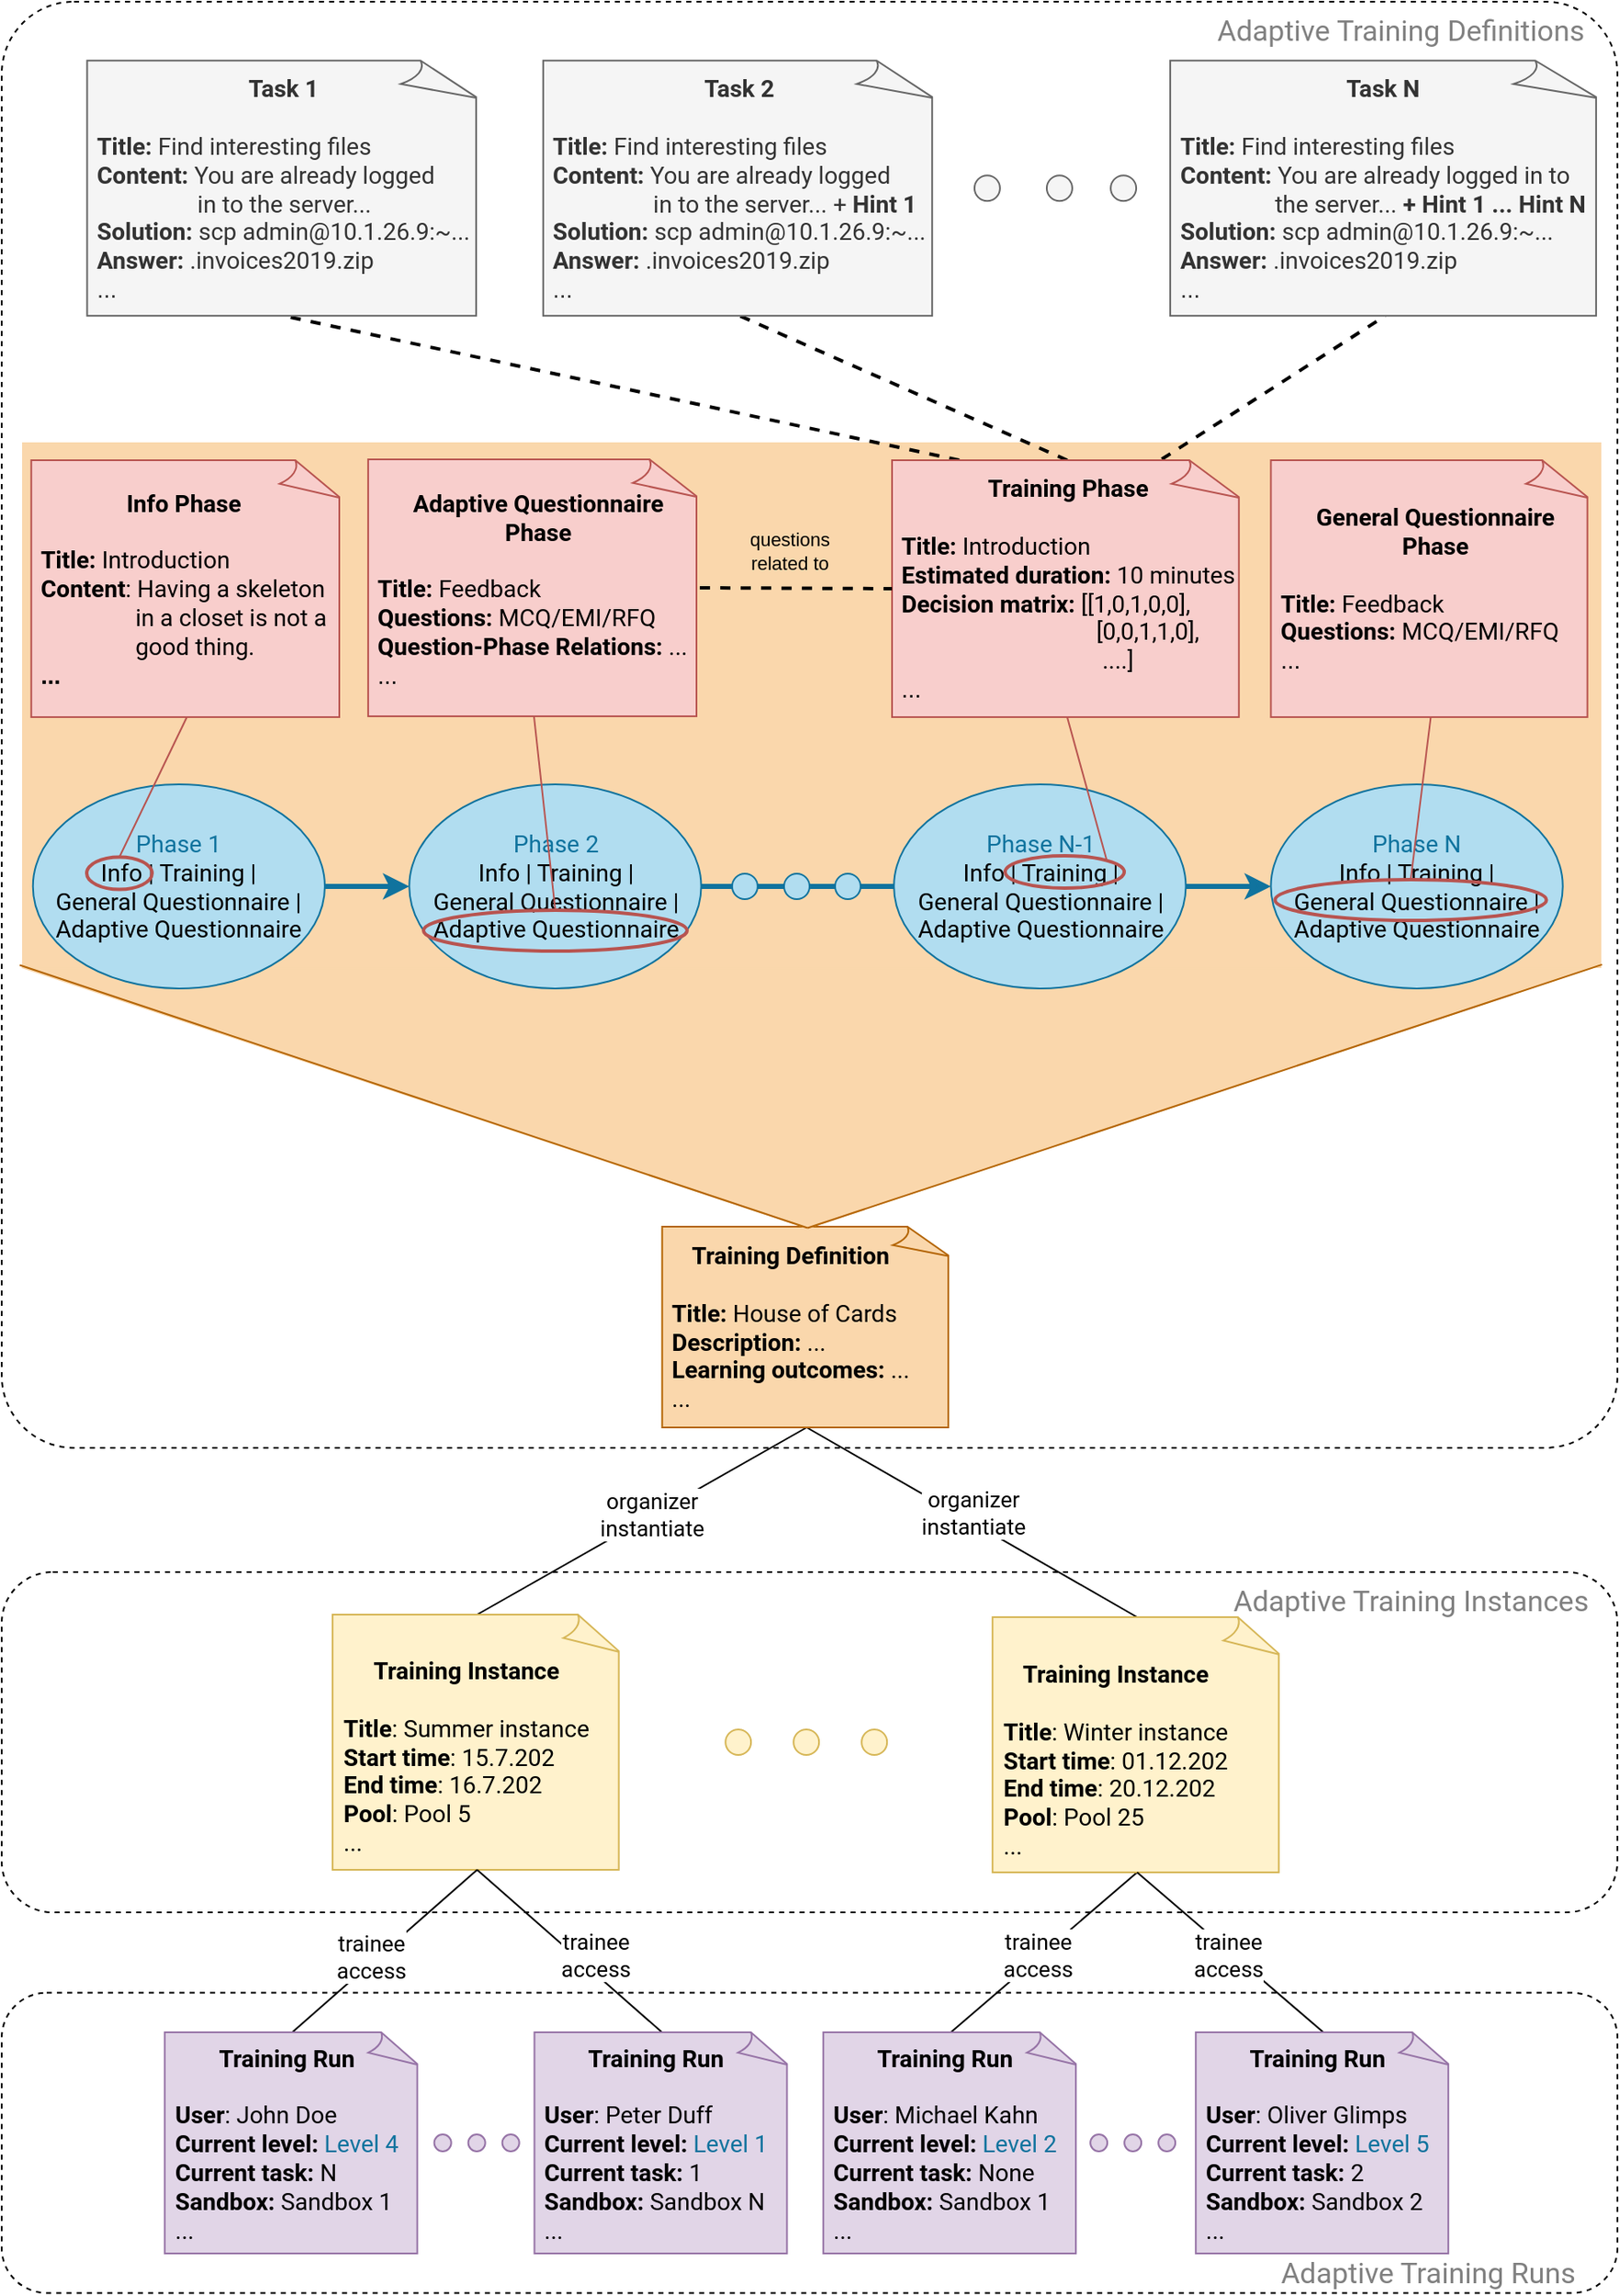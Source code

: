 <mxfile version="14.6.6" type="google"><diagram id="N9VuCAeONcaqFVB-W8J4" name="Page-1"><mxGraphModel dx="2031" dy="1056" grid="1" gridSize="10" guides="1" tooltips="1" connect="1" arrows="1" fold="1" page="1" pageScale="1" pageWidth="950" pageHeight="1350" math="0" shadow="0"><root><mxCell id="0"/><mxCell id="1" parent="0"/><mxCell id="20mukdS7Ii_qEKHX3Sq8-68" value="&lt;div style=&quot;font-size: 13px&quot;&gt;&lt;font style=&quot;font-size: 17px&quot;&gt;Adaptive Training Runs&lt;/font&gt; &amp;nbsp; &amp;nbsp; &amp;nbsp;&amp;nbsp; &lt;br&gt;&lt;/div&gt;" style="rounded=1;whiteSpace=wrap;html=1;strokeWidth=1;fillColor=none;fontFamily=Roboto;align=right;dashed=1;verticalAlign=bottom;fontColor=#808080;rotation=0;arcSize=15;" parent="1" vertex="1"><mxGeometry y="1170.3" width="950" height="176.4" as="geometry"/></mxCell><mxCell id="20mukdS7Ii_qEKHX3Sq8-67" value="&lt;font style=&quot;font-size: 17px&quot;&gt;Adaptive Training Instances&lt;/font&gt; &amp;nbsp;&amp;nbsp;&amp;nbsp;&amp;nbsp; &lt;br&gt;&amp;nbsp;&amp;nbsp;&amp;nbsp;&amp;nbsp;&amp;nbsp; " style="rounded=1;whiteSpace=wrap;html=1;strokeWidth=1;fillColor=none;fontFamily=Roboto;align=right;dashed=1;verticalAlign=top;fontColor=#808080;rotation=0;arcSize=15;" parent="1" vertex="1"><mxGeometry y="923" width="950" height="200" as="geometry"/></mxCell><mxCell id="20mukdS7Ii_qEKHX3Sq8-66" value="&lt;div style=&quot;font-size: 14px&quot;&gt;&lt;font style=&quot;font-size: 17px&quot;&gt;Adaptive Training Definition&lt;/font&gt;&lt;font style=&quot;font-size: 17px&quot;&gt;s&lt;/font&gt; &amp;nbsp;&amp;nbsp;&amp;nbsp;&amp;nbsp; &lt;br&gt;&lt;/div&gt;&amp;nbsp;&amp;nbsp;&amp;nbsp;&amp;nbsp;&amp;nbsp; " style="rounded=1;whiteSpace=wrap;html=1;strokeWidth=1;fillColor=none;fontFamily=Roboto;align=right;dashed=1;verticalAlign=top;fontColor=#808080;rotation=0;arcSize=5;" parent="1" vertex="1"><mxGeometry width="950" height="850" as="geometry"/></mxCell><mxCell id="20mukdS7Ii_qEKHX3Sq8-1" value="" style="rounded=0;whiteSpace=wrap;html=1;strokeWidth=1;fillColor=#fad7ac;strokeColor=#FAD7AC;fontSize=14;" parent="1" vertex="1"><mxGeometry x="12.48" y="259.5" width="927.52" height="308" as="geometry"/></mxCell><mxCell id="20mukdS7Ii_qEKHX3Sq8-2" style="rounded=0;orthogonalLoop=1;jettySize=auto;html=1;exitX=0.5;exitY=1;exitDx=0;exitDy=0;exitPerimeter=0;endArrow=none;endFill=0;strokeWidth=1;entryX=0.5;entryY=0;entryDx=0;entryDy=0;entryPerimeter=0;startArrow=none;startFill=0;" parent="1" source="20mukdS7Ii_qEKHX3Sq8-6" target="20mukdS7Ii_qEKHX3Sq8-7" edge="1"><mxGeometry relative="1" as="geometry"/></mxCell><mxCell id="20mukdS7Ii_qEKHX3Sq8-3" value="&lt;font data-font-src=&quot;https://fonts.googleapis.com/css?family=Roboto&quot; style=&quot;font-size: 13px;&quot; face=&quot;Roboto&quot;&gt;organizer &lt;br style=&quot;font-size: 13px;&quot;&gt;instantiate &lt;/font&gt;" style="edgeLabel;html=1;align=center;verticalAlign=middle;resizable=0;points=[];rotation=0;fontSize=13;" parent="20mukdS7Ii_qEKHX3Sq8-2" vertex="1" connectable="0"><mxGeometry x="-0.064" y="-1" relative="1" as="geometry"><mxPoint as="offset"/></mxGeometry></mxCell><mxCell id="20mukdS7Ii_qEKHX3Sq8-4" style="edgeStyle=none;rounded=0;orthogonalLoop=1;jettySize=auto;html=1;exitX=0.5;exitY=1;exitDx=0;exitDy=0;exitPerimeter=0;entryX=0.5;entryY=0;entryDx=0;entryDy=0;entryPerimeter=0;endArrow=none;endFill=0;strokeWidth=1;startArrow=none;startFill=0;" parent="1" source="20mukdS7Ii_qEKHX3Sq8-6" target="20mukdS7Ii_qEKHX3Sq8-20" edge="1"><mxGeometry relative="1" as="geometry"/></mxCell><mxCell id="20mukdS7Ii_qEKHX3Sq8-5" value="&lt;font data-font-src=&quot;https://fonts.googleapis.com/css?family=Roboto&quot; style=&quot;font-size: 13px;&quot; face=&quot;Roboto&quot;&gt;organizer &lt;br style=&quot;font-size: 13px;&quot;&gt;instantiate &lt;/font&gt;" style="edgeLabel;html=1;align=center;verticalAlign=middle;resizable=0;points=[];rotation=0;fontSize=13;" parent="20mukdS7Ii_qEKHX3Sq8-4" vertex="1" connectable="0"><mxGeometry x="-0.179" y="-3" relative="1" as="geometry"><mxPoint x="19.03" y="1" as="offset"/></mxGeometry></mxCell><mxCell id="20mukdS7Ii_qEKHX3Sq8-6" value="&lt;div style=&quot;font-size: 14px;&quot; align=&quot;center&quot;&gt;&lt;font data-font-src=&quot;https://fonts.googleapis.com/css?family=Open+Sans&quot; style=&quot;font-size: 14px;&quot; face=&quot;Roboto&quot;&gt;Training Definition&lt;br style=&quot;font-size: 14px;&quot;&gt;&lt;/font&gt;&lt;/div&gt;&lt;div style=&quot;font-size: 14px;&quot;&gt;&lt;font data-font-src=&quot;https://fonts.googleapis.com/css?family=Open+Sans&quot; style=&quot;font-size: 14px;&quot; face=&quot;Roboto&quot;&gt;&lt;br style=&quot;font-size: 14px;&quot;&gt;&lt;/font&gt;&lt;/div&gt;&lt;div style=&quot;font-size: 14px;&quot;&gt;&lt;font data-font-src=&quot;https://fonts.googleapis.com/css?family=Open+Sans&quot; style=&quot;font-size: 14px;&quot; face=&quot;Roboto&quot;&gt;&lt;b style=&quot;font-size: 14px;&quot;&gt;Title&lt;/b&gt;: &lt;span style=&quot;font-weight: normal; font-size: 14px;&quot;&gt;House of Cards&lt;/span&gt; &lt;br style=&quot;font-size: 14px;&quot;&gt;&lt;/font&gt;&lt;/div&gt;&lt;div style=&quot;font-size: 14px;&quot;&gt;&lt;div style=&quot;font-size: 14px;&quot;&gt;&lt;font data-font-src=&quot;https://fonts.googleapis.com/css?family=Open+Sans&quot; style=&quot;font-size: 14px;&quot; face=&quot;Roboto&quot;&gt;&lt;b style=&quot;font-size: 14px;&quot;&gt;Description:&lt;/b&gt; &lt;span style=&quot;font-weight: normal; font-size: 14px;&quot;&gt;...&lt;/span&gt;&lt;/font&gt;&lt;font data-font-src=&quot;https://fonts.googleapis.com/css?family=Open+Sans&quot; style=&quot;font-size: 14px;&quot; face=&quot;Roboto&quot;&gt;&lt;br style=&quot;font-size: 14px;&quot;&gt;&lt;font data-font-src=&quot;https://fonts.googleapis.com/css?family=Roboto&quot; style=&quot;font-size: 14px;&quot;&gt;&lt;b style=&quot;font-size: 14px;&quot;&gt;Learning outcomes&lt;/b&gt;: &lt;span style=&quot;font-weight: normal; font-size: 14px;&quot;&gt;...&lt;/span&gt;&lt;/font&gt;&lt;br style=&quot;font-size: 14px;&quot;&gt;&lt;/font&gt;&lt;/div&gt; &lt;div style=&quot;font-size: 14px;&quot;&gt;&lt;font data-font-src=&quot;https://fonts.googleapis.com/css?family=Open+Sans&quot; style=&quot;font-size: 14px;&quot; face=&quot;Roboto&quot;&gt;&lt;span style=&quot;font-weight: normal; font-size: 14px;&quot;&gt;...&lt;/span&gt;&lt;/font&gt;&lt;/div&gt;&lt;/div&gt;" style="whiteSpace=wrap;html=1;shape=mxgraph.basic.document;fontStyle=1;fillColor=#fad7ac;strokeColor=#b46504;align=left;spacingLeft=4;fontSize=14;" parent="1" vertex="1"><mxGeometry x="388.31" y="720" width="170" height="118" as="geometry"/></mxCell><mxCell id="20mukdS7Ii_qEKHX3Sq8-7" value="&lt;font data-font-src=&quot;https://fonts.googleapis.com/css?family=Roboto&quot; style=&quot;font-size: 14px;&quot; face=&quot;Roboto&quot;&gt;&lt;b style=&quot;font-size: 14px;&quot;&gt;&lt;br style=&quot;font-size: 14px;&quot;&gt;&lt;/b&gt;&lt;/font&gt;&lt;div style=&quot;font-size: 14px;&quot;&gt;&lt;div style=&quot;font-size: 14px;&quot; align=&quot;center&quot;&gt;&lt;font data-font-src=&quot;https://fonts.googleapis.com/css?family=Roboto&quot; style=&quot;font-size: 14px;&quot; face=&quot;Roboto&quot;&gt;&lt;b style=&quot;font-size: 14px;&quot;&gt;Training Instance&lt;/b&gt;&lt;/font&gt;&lt;br style=&quot;font-size: 14px;&quot;&gt;&lt;/div&gt;&lt;br style=&quot;font-size: 14px;&quot;&gt;&lt;/div&gt;&lt;div style=&quot;font-size: 14px;&quot; align=&quot;left&quot;&gt;&lt;font data-font-src=&quot;https://fonts.googleapis.com/css?family=Roboto&quot; style=&quot;font-size: 14px;&quot; face=&quot;Roboto&quot;&gt;&lt;b style=&quot;font-size: 14px;&quot;&gt;Title&lt;/b&gt;: Summer instance &lt;br style=&quot;font-size: 14px;&quot;&gt;&lt;/font&gt;&lt;/div&gt;&lt;div style=&quot;font-size: 14px;&quot; align=&quot;left&quot;&gt;&lt;font data-font-src=&quot;https://fonts.googleapis.com/css?family=Roboto&quot; style=&quot;font-size: 14px;&quot; face=&quot;Roboto&quot;&gt;&lt;b style=&quot;font-size: 14px;&quot;&gt;Start&lt;/b&gt; &lt;b style=&quot;font-size: 14px;&quot;&gt;time&lt;/b&gt;: 15.7.202&lt;br style=&quot;font-size: 14px;&quot;&gt;&lt;/font&gt;&lt;/div&gt;&lt;div style=&quot;font-size: 14px;&quot; align=&quot;left&quot;&gt;&lt;font data-font-src=&quot;https://fonts.googleapis.com/css?family=Roboto&quot; style=&quot;font-size: 14px;&quot; face=&quot;Roboto&quot;&gt;&lt;b style=&quot;font-size: 14px;&quot;&gt;End&lt;/b&gt; &lt;b style=&quot;font-size: 14px;&quot;&gt;time&lt;/b&gt;: 16.7.202&lt;br style=&quot;font-size: 14px;&quot;&gt;&lt;b style=&quot;font-size: 14px;&quot;&gt;Pool&lt;/b&gt;: Pool 5&lt;br style=&quot;font-size: 14px;&quot;&gt;&lt;/font&gt;&lt;/div&gt;&lt;div style=&quot;font-size: 14px;&quot; align=&quot;left&quot;&gt;&lt;font data-font-src=&quot;https://fonts.googleapis.com/css?family=Roboto&quot; style=&quot;font-size: 14px;&quot; face=&quot;Roboto&quot;&gt;...&lt;br style=&quot;font-size: 14px;&quot;&gt;&lt;/font&gt;&lt;/div&gt;" style="whiteSpace=wrap;html=1;shape=mxgraph.basic.document;fillColor=#fff2cc;strokeColor=#d6b656;align=left;spacingLeft=4;fontSize=14;" parent="1" vertex="1"><mxGeometry x="194.54" y="948" width="170" height="150" as="geometry"/></mxCell><mxCell id="20mukdS7Ii_qEKHX3Sq8-8" style="edgeStyle=orthogonalEdgeStyle;rounded=0;orthogonalLoop=1;jettySize=auto;html=1;exitX=1;exitY=0.5;exitDx=0;exitDy=0;entryX=0;entryY=0.5;entryDx=0;entryDy=0;strokeWidth=3;strokeColor=#10739E;fontSize=14;" parent="1" source="20mukdS7Ii_qEKHX3Sq8-9" target="vdEYlNnGW-P8rrdn6AJz-15" edge="1"><mxGeometry relative="1" as="geometry"><mxPoint x="297.72" y="529.25" as="targetPoint"/></mxGeometry></mxCell><mxCell id="20mukdS7Ii_qEKHX3Sq8-11" style="edgeStyle=orthogonalEdgeStyle;rounded=0;orthogonalLoop=1;jettySize=auto;html=1;exitX=1;exitY=0.5;exitDx=0;exitDy=0;strokeWidth=3;endArrow=none;endFill=0;strokeColor=#10739E;fontSize=14;" parent="1" source="vdEYlNnGW-P8rrdn6AJz-15" target="20mukdS7Ii_qEKHX3Sq8-14" edge="1"><mxGeometry relative="1" as="geometry"/></mxCell><mxCell id="20mukdS7Ii_qEKHX3Sq8-13" style="edgeStyle=orthogonalEdgeStyle;rounded=0;orthogonalLoop=1;jettySize=auto;html=1;exitX=1;exitY=0.5;exitDx=0;exitDy=0;entryX=0;entryY=0.5;entryDx=0;entryDy=0;endArrow=none;endFill=0;strokeWidth=3;strokeColor=#10739E;fontSize=14;" parent="1" source="20mukdS7Ii_qEKHX3Sq8-14" target="20mukdS7Ii_qEKHX3Sq8-16" edge="1"><mxGeometry relative="1" as="geometry"/></mxCell><mxCell id="20mukdS7Ii_qEKHX3Sq8-14" value="" style="ellipse;whiteSpace=wrap;html=1;aspect=fixed;strokeWidth=1;fillColor=#b1ddf0;strokeColor=#10739e;fontSize=14;" parent="1" vertex="1"><mxGeometry x="429.45" y="512.5" width="15" height="15" as="geometry"/></mxCell><mxCell id="20mukdS7Ii_qEKHX3Sq8-15" style="edgeStyle=orthogonalEdgeStyle;rounded=0;orthogonalLoop=1;jettySize=auto;html=1;exitX=1;exitY=0.5;exitDx=0;exitDy=0;entryX=0;entryY=0.5;entryDx=0;entryDy=0;endArrow=none;endFill=0;strokeWidth=3;strokeColor=#10739E;fontSize=14;" parent="1" source="20mukdS7Ii_qEKHX3Sq8-16" target="20mukdS7Ii_qEKHX3Sq8-18" edge="1"><mxGeometry relative="1" as="geometry"/></mxCell><mxCell id="20mukdS7Ii_qEKHX3Sq8-16" value="" style="ellipse;whiteSpace=wrap;html=1;aspect=fixed;strokeWidth=1;fillColor=#b1ddf0;strokeColor=#10739e;fontSize=14;" parent="1" vertex="1"><mxGeometry x="460" y="512.5" width="15" height="15" as="geometry"/></mxCell><mxCell id="20mukdS7Ii_qEKHX3Sq8-17" style="edgeStyle=orthogonalEdgeStyle;rounded=0;orthogonalLoop=1;jettySize=auto;html=1;exitX=1;exitY=0.5;exitDx=0;exitDy=0;entryX=0;entryY=0.5;entryDx=0;entryDy=0;endArrow=classic;endFill=1;strokeWidth=3;strokeColor=#10739E;fontSize=14;startArrow=none;" parent="1" source="vdEYlNnGW-P8rrdn6AJz-17" target="vdEYlNnGW-P8rrdn6AJz-16" edge="1"><mxGeometry relative="1" as="geometry"/></mxCell><mxCell id="20mukdS7Ii_qEKHX3Sq8-18" value="" style="ellipse;whiteSpace=wrap;html=1;aspect=fixed;strokeWidth=1;fillColor=#b1ddf0;strokeColor=#10739e;fontSize=14;" parent="1" vertex="1"><mxGeometry x="490" y="512.5" width="15" height="15" as="geometry"/></mxCell><mxCell id="20mukdS7Ii_qEKHX3Sq8-19" style="rounded=0;orthogonalLoop=1;jettySize=auto;html=1;exitX=0.5;exitY=1;exitDx=0;exitDy=0;exitPerimeter=0;endArrow=none;endFill=0;strokeWidth=1;entryX=0.5;entryY=0;entryDx=0;entryDy=0;entryPerimeter=0;" parent="1" source="20mukdS7Ii_qEKHX3Sq8-20" target="20mukdS7Ii_qEKHX3Sq8-32" edge="1"><mxGeometry relative="1" as="geometry"/></mxCell><mxCell id="20mukdS7Ii_qEKHX3Sq8-20" value="&lt;div style=&quot;font-size: 14px&quot; align=&quot;center&quot;&gt;&lt;br style=&quot;font-size: 14px&quot;&gt;&lt;/div&gt;&lt;div style=&quot;font-size: 14px&quot; align=&quot;center&quot;&gt;&lt;font data-font-src=&quot;https://fonts.googleapis.com/css?family=Roboto&quot; style=&quot;font-size: 14px&quot; face=&quot;Roboto&quot;&gt;&lt;b style=&quot;font-size: 14px&quot;&gt;Training Instance&lt;/b&gt;&lt;/font&gt;&lt;br style=&quot;font-size: 14px&quot;&gt;&lt;/div&gt;&lt;font data-font-src=&quot;https://fonts.googleapis.com/css?family=Roboto&quot; style=&quot;font-size: 10px&quot; face=&quot;Roboto&quot;&gt;&lt;br style=&quot;font-size: 14px&quot;&gt;&lt;/font&gt;&lt;div style=&quot;font-size: 14px&quot;&gt;&lt;font data-font-src=&quot;https://fonts.googleapis.com/css?family=Roboto&quot; style=&quot;font-size: 14px&quot; face=&quot;Roboto&quot;&gt;&lt;b style=&quot;font-size: 14px&quot;&gt;Title&lt;/b&gt;: Winter instance &lt;br style=&quot;font-size: 14px&quot;&gt;&lt;/font&gt;&lt;/div&gt;&lt;div style=&quot;font-size: 14px&quot;&gt;&lt;font data-font-src=&quot;https://fonts.googleapis.com/css?family=Roboto&quot; style=&quot;font-size: 14px&quot; face=&quot;Roboto&quot;&gt;&lt;b style=&quot;font-size: 14px&quot;&gt;Start&lt;/b&gt; &lt;b style=&quot;font-size: 14px&quot;&gt;time&lt;/b&gt;: 01.12.202&lt;br style=&quot;font-size: 14px&quot;&gt;&lt;/font&gt;&lt;/div&gt;&lt;div style=&quot;font-size: 14px&quot;&gt;&lt;font data-font-src=&quot;https://fonts.googleapis.com/css?family=Roboto&quot; style=&quot;font-size: 14px&quot; face=&quot;Roboto&quot;&gt;&lt;b style=&quot;font-size: 14px&quot;&gt;End&lt;/b&gt; &lt;b style=&quot;font-size: 14px&quot;&gt;time&lt;/b&gt;: 20.12.202&lt;/font&gt;&lt;/div&gt;&lt;div style=&quot;font-size: 14px&quot;&gt;&lt;font data-font-src=&quot;https://fonts.googleapis.com/css?family=Roboto&quot; style=&quot;font-size: 14px&quot; face=&quot;Roboto&quot;&gt;&lt;b style=&quot;font-size: 14px&quot;&gt;Pool&lt;/b&gt;: Pool 25&lt;/font&gt;&lt;/div&gt;&lt;div style=&quot;font-size: 14px&quot;&gt;&lt;font data-font-src=&quot;https://fonts.googleapis.com/css?family=Roboto&quot; style=&quot;font-size: 14px&quot; face=&quot;Roboto&quot;&gt;...&lt;br style=&quot;font-size: 14px&quot;&gt;&lt;/font&gt;&lt;/div&gt;" style="whiteSpace=wrap;html=1;shape=mxgraph.basic.document;fillColor=#fff2cc;strokeColor=#d6b656;align=left;spacingLeft=4;fontSize=14;" parent="1" vertex="1"><mxGeometry x="582.59" y="949.5" width="170" height="150" as="geometry"/></mxCell><mxCell id="20mukdS7Ii_qEKHX3Sq8-21" style="edgeStyle=none;rounded=0;orthogonalLoop=1;jettySize=auto;html=1;exitX=0.5;exitY=0;exitDx=0;exitDy=0;exitPerimeter=0;entryX=0.5;entryY=1;entryDx=0;entryDy=0;entryPerimeter=0;endArrow=none;endFill=0;strokeWidth=1;" parent="1" source="20mukdS7Ii_qEKHX3Sq8-22" target="20mukdS7Ii_qEKHX3Sq8-7" edge="1"><mxGeometry relative="1" as="geometry"/></mxCell><mxCell id="20mukdS7Ii_qEKHX3Sq8-22" value="&lt;div align=&quot;center&quot;&gt;&lt;b style=&quot;font-size: 14px&quot;&gt;Training Run&lt;/b&gt;&lt;br style=&quot;font-size: 14px&quot;&gt;&lt;/div&gt;&lt;br style=&quot;font-size: 14px&quot;&gt;&lt;div style=&quot;font-size: 14px&quot;&gt;&lt;b style=&quot;font-size: 14px&quot;&gt;User&lt;/b&gt;: John Doe&lt;br style=&quot;font-size: 14px&quot;&gt;&lt;/div&gt;&lt;div style=&quot;font-size: 14px&quot;&gt;&lt;b style=&quot;font-size: 14px&quot;&gt;Current level:&lt;/b&gt; &lt;font style=&quot;font-size: 14px&quot; color=&quot;#10739E&quot;&gt;Level 4&lt;/font&gt;&lt;br style=&quot;font-size: 14px&quot;&gt;&lt;/div&gt;&lt;div style=&quot;font-size: 14px&quot;&gt;&lt;b style=&quot;font-size: 14px&quot;&gt;Current task: &lt;/b&gt;&lt;span style=&quot;font-size: 14px&quot;&gt;N&lt;/span&gt;&lt;/div&gt;&lt;div style=&quot;font-size: 14px&quot;&gt;&lt;b style=&quot;font-size: 14px&quot;&gt;Sandbox:&lt;/b&gt; Sandbox 1&lt;br style=&quot;font-size: 14px&quot;&gt;&lt;/div&gt;&lt;div style=&quot;font-size: 14px&quot;&gt;...&lt;br style=&quot;font-size: 14px&quot;&gt;&lt;/div&gt;" style="whiteSpace=wrap;html=1;shape=mxgraph.basic.document;fillColor=#e1d5e7;strokeColor=#9673a6;fontFamily=Roboto;fontSource=https%3A%2F%2Ffonts.googleapis.com%2Fcss%3Ffamily%3DRoboto;align=left;spacingLeft=4;fontSize=14;" parent="1" vertex="1"><mxGeometry x="95.85" y="1193.5" width="150" height="130" as="geometry"/></mxCell><mxCell id="20mukdS7Ii_qEKHX3Sq8-23" style="edgeStyle=none;rounded=0;orthogonalLoop=1;jettySize=auto;html=1;exitX=0.5;exitY=0;exitDx=0;exitDy=0;exitPerimeter=0;entryX=0.5;entryY=1;entryDx=0;entryDy=0;entryPerimeter=0;endArrow=none;endFill=0;strokeWidth=1;" parent="1" source="20mukdS7Ii_qEKHX3Sq8-24" target="20mukdS7Ii_qEKHX3Sq8-7" edge="1"><mxGeometry relative="1" as="geometry"/></mxCell><mxCell id="20mukdS7Ii_qEKHX3Sq8-24" value="&lt;div style=&quot;font-size: 14px&quot; align=&quot;center&quot;&gt;&lt;b style=&quot;font-size: 14px&quot;&gt;Training Run&lt;/b&gt;&lt;br style=&quot;font-size: 14px&quot;&gt;&lt;/div&gt;&lt;br style=&quot;font-size: 14px&quot;&gt;&lt;div style=&quot;font-size: 14px&quot;&gt;&lt;b style=&quot;font-size: 14px&quot;&gt;User&lt;/b&gt;: Peter Duff&lt;br style=&quot;font-size: 14px&quot;&gt;&lt;/div&gt;&lt;div style=&quot;font-size: 14px&quot;&gt;&lt;b style=&quot;font-size: 14px&quot;&gt;Current level:&lt;/b&gt; &lt;font style=&quot;font-size: 14px&quot; color=&quot;#10739E&quot;&gt;Level 1&lt;/font&gt;&lt;br style=&quot;font-size: 14px&quot;&gt;&lt;/div&gt;&lt;div style=&quot;font-size: 14px&quot;&gt;&lt;b style=&quot;font-size: 14px&quot;&gt;&lt;b style=&quot;font-size: 14px&quot;&gt;Current t&lt;/b&gt;ask: &lt;/b&gt;&lt;span style=&quot;font-size: 14px&quot;&gt;1&lt;/span&gt;&lt;br style=&quot;font-size: 14px&quot;&gt;&lt;b style=&quot;font-size: 14px&quot;&gt;Sandbox: &lt;/b&gt;Sandbox N&lt;br style=&quot;font-size: 14px&quot;&gt;&lt;/div&gt;&lt;div style=&quot;font-size: 14px&quot;&gt;...&lt;br style=&quot;font-size: 14px&quot;&gt;&lt;/div&gt;" style="whiteSpace=wrap;html=1;shape=mxgraph.basic.document;fillColor=#e1d5e7;strokeColor=#9673a6;fontFamily=Roboto;fontSource=https%3A%2F%2Ffonts.googleapis.com%2Fcss%3Ffamily%3DRoboto;align=left;spacingLeft=4;fontSize=14;" parent="1" vertex="1"><mxGeometry x="313.23" y="1193.5" width="150" height="130" as="geometry"/></mxCell><mxCell id="20mukdS7Ii_qEKHX3Sq8-25" value="" style="ellipse;whiteSpace=wrap;html=1;aspect=fixed;strokeWidth=1;fillColor=#fff2cc;strokeColor=#d6b656;fontSize=14;" parent="1" vertex="1"><mxGeometry x="425.59" y="1015.5" width="15" height="15" as="geometry"/></mxCell><mxCell id="20mukdS7Ii_qEKHX3Sq8-26" value="" style="ellipse;whiteSpace=wrap;html=1;aspect=fixed;strokeWidth=1;fillColor=#fff2cc;strokeColor=#d6b656;fontSize=14;" parent="1" vertex="1"><mxGeometry x="465.59" y="1015.5" width="15" height="15" as="geometry"/></mxCell><mxCell id="20mukdS7Ii_qEKHX3Sq8-27" value="" style="ellipse;whiteSpace=wrap;html=1;aspect=fixed;strokeWidth=1;fillColor=#fff2cc;strokeColor=#d6b656;fontSize=14;" parent="1" vertex="1"><mxGeometry x="505.59" y="1015.5" width="15" height="15" as="geometry"/></mxCell><mxCell id="20mukdS7Ii_qEKHX3Sq8-28" value="" style="ellipse;whiteSpace=wrap;html=1;aspect=fixed;strokeWidth=1;fillColor=#e1d5e7;strokeColor=#9673a6;fontSize=14;" parent="1" vertex="1"><mxGeometry x="254.32" y="1253.5" width="10" height="10" as="geometry"/></mxCell><mxCell id="20mukdS7Ii_qEKHX3Sq8-29" value="" style="ellipse;whiteSpace=wrap;html=1;aspect=fixed;strokeWidth=1;fillColor=#e1d5e7;strokeColor=#9673a6;fontSize=14;" parent="1" vertex="1"><mxGeometry x="274.32" y="1253.5" width="10" height="10" as="geometry"/></mxCell><mxCell id="20mukdS7Ii_qEKHX3Sq8-30" value="" style="ellipse;whiteSpace=wrap;html=1;aspect=fixed;strokeWidth=1;fillColor=#e1d5e7;strokeColor=#9673a6;fontSize=14;" parent="1" vertex="1"><mxGeometry x="294.32" y="1253.5" width="10" height="10" as="geometry"/></mxCell><mxCell id="20mukdS7Ii_qEKHX3Sq8-32" value="&lt;div style=&quot;font-size: 14px&quot; align=&quot;center&quot;&gt;&lt;b style=&quot;font-size: 14px&quot;&gt;Training Run&lt;/b&gt;&lt;br style=&quot;font-size: 14px&quot;&gt;&lt;/div&gt;&lt;br style=&quot;font-size: 14px&quot;&gt;&lt;div style=&quot;font-size: 14px&quot;&gt;&lt;b style=&quot;font-size: 14px&quot;&gt;User&lt;/b&gt;: Michael Kahn&lt;br style=&quot;font-size: 14px&quot;&gt;&lt;/div&gt;&lt;div style=&quot;font-size: 14px&quot;&gt;&lt;b style=&quot;font-size: 14px&quot;&gt;Current level:&lt;/b&gt; &lt;font style=&quot;font-size: 14px&quot; color=&quot;#10739E&quot;&gt;Level 2&lt;/font&gt;&lt;br style=&quot;font-size: 14px&quot;&gt;&lt;/div&gt;&lt;div style=&quot;font-size: 14px&quot;&gt;&lt;b style=&quot;font-size: 14px&quot;&gt;&lt;b style=&quot;font-size: 14px&quot;&gt;Current t&lt;/b&gt;ask: &lt;/b&gt;&lt;span style=&quot;font-size: 14px&quot;&gt;None&lt;/span&gt;&lt;/div&gt;&lt;div style=&quot;font-size: 14px&quot;&gt;&lt;b style=&quot;font-size: 14px&quot;&gt;Sandbox:&lt;/b&gt; &lt;font style=&quot;font-size: 14px&quot; color=&quot;#666666&quot;&gt;&lt;font style=&quot;font-size: 14px&quot; color=&quot;#000000&quot;&gt;Sandbox 1&lt;/font&gt;&lt;/font&gt;&lt;br style=&quot;font-size: 14px&quot;&gt;&lt;/div&gt;&lt;div style=&quot;font-size: 14px&quot;&gt;...&lt;br style=&quot;font-size: 14px&quot;&gt;&lt;/div&gt;" style="whiteSpace=wrap;html=1;shape=mxgraph.basic.document;fillColor=#e1d5e7;strokeColor=#9673a6;fontFamily=Roboto;fontSource=https%3A%2F%2Ffonts.googleapis.com%2Fcss%3Ffamily%3DRoboto;align=left;spacingLeft=4;fontSize=14;" parent="1" vertex="1"><mxGeometry x="483.09" y="1193.5" width="150" height="130" as="geometry"/></mxCell><mxCell id="20mukdS7Ii_qEKHX3Sq8-33" style="rounded=0;orthogonalLoop=1;jettySize=auto;html=1;exitX=0.5;exitY=0;exitDx=0;exitDy=0;exitPerimeter=0;entryX=0.5;entryY=1;entryDx=0;entryDy=0;entryPerimeter=0;endArrow=none;endFill=0;strokeWidth=1;" parent="1" source="20mukdS7Ii_qEKHX3Sq8-35" target="20mukdS7Ii_qEKHX3Sq8-20" edge="1"><mxGeometry relative="1" as="geometry"/></mxCell><mxCell id="20mukdS7Ii_qEKHX3Sq8-34" value="&lt;font data-font-src=&quot;https://fonts.googleapis.com/css?family=Roboto&quot; style=&quot;font-size: 13px;&quot; face=&quot;Roboto&quot;&gt;trainee&lt;br style=&quot;font-size: 13px;&quot;&gt; access&lt;/font&gt;" style="edgeLabel;html=1;align=center;verticalAlign=middle;resizable=0;points=[];rotation=0;fontSize=13;" parent="20mukdS7Ii_qEKHX3Sq8-33" vertex="1" connectable="0"><mxGeometry x="0.093" y="-3" relative="1" as="geometry"><mxPoint x="1.2" y="7.99" as="offset"/></mxGeometry></mxCell><mxCell id="20mukdS7Ii_qEKHX3Sq8-35" value="&lt;div style=&quot;font-size: 14px&quot; align=&quot;center&quot;&gt;&lt;b style=&quot;font-size: 14px&quot;&gt;Training Run&lt;/b&gt;&lt;br style=&quot;font-size: 14px&quot;&gt;&lt;/div&gt;&lt;br style=&quot;font-size: 14px&quot;&gt;&lt;div style=&quot;font-size: 14px&quot;&gt;&lt;b style=&quot;font-size: 14px&quot;&gt;User&lt;/b&gt;: Oliver Glimps&lt;br style=&quot;font-size: 14px&quot;&gt;&lt;/div&gt;&lt;div style=&quot;font-size: 14px&quot;&gt;&lt;b style=&quot;font-size: 14px&quot;&gt;Current level:&lt;/b&gt; &lt;font style=&quot;font-size: 14px&quot; color=&quot;#10739E&quot;&gt;Level 5&lt;/font&gt;&lt;br style=&quot;font-size: 14px&quot;&gt;&lt;/div&gt;&lt;div style=&quot;font-size: 14px&quot;&gt;&lt;b style=&quot;font-size: 14px&quot;&gt;&lt;b style=&quot;font-size: 14px&quot;&gt;Current t&lt;/b&gt;ask: &lt;/b&gt;&lt;span style=&quot;font-size: 14px&quot;&gt;2&lt;/span&gt;&lt;br style=&quot;font-size: 14px&quot;&gt;&lt;b style=&quot;font-size: 14px&quot;&gt;Sandbox: &lt;/b&gt;Sandbox 2&lt;br style=&quot;font-size: 14px&quot;&gt;&lt;/div&gt;&lt;div style=&quot;font-size: 14px&quot;&gt;...&lt;br style=&quot;font-size: 14px&quot;&gt;&lt;/div&gt;" style="whiteSpace=wrap;html=1;shape=mxgraph.basic.document;fillColor=#e1d5e7;strokeColor=#9673a6;fontFamily=Roboto;fontSource=https%3A%2F%2Ffonts.googleapis.com%2Fcss%3Ffamily%3DRoboto;align=left;spacingLeft=4;fontSize=14;" parent="1" vertex="1"><mxGeometry x="702.09" y="1193.5" width="150" height="130" as="geometry"/></mxCell><mxCell id="20mukdS7Ii_qEKHX3Sq8-40" value="" style="triangle;whiteSpace=wrap;html=1;rounded=0;strokeWidth=1;fillColor=#fad7ac;rotation=90;strokeColor=#FAD7AC;fontSize=14;" parent="1" vertex="1"><mxGeometry x="397.61" y="184.62" width="152.5" height="919.75" as="geometry"/></mxCell><mxCell id="20mukdS7Ii_qEKHX3Sq8-41" value="&lt;font data-font-src=&quot;https://fonts.googleapis.com/css?family=Roboto&quot; style=&quot;font-size: 13px;&quot; face=&quot;Roboto&quot;&gt;trainee&lt;br style=&quot;font-size: 13px;&quot;&gt; access&lt;/font&gt;" style="edgeLabel;html=1;align=center;verticalAlign=middle;resizable=0;points=[];rotation=0;fontSize=13;" parent="1" vertex="1" connectable="0"><mxGeometry x="609.202" y="1148" as="geometry"/></mxCell><mxCell id="20mukdS7Ii_qEKHX3Sq8-42" value="&lt;font data-font-src=&quot;https://fonts.googleapis.com/css?family=Roboto&quot; style=&quot;font-size: 13px;&quot; face=&quot;Roboto&quot;&gt;trainee&lt;br style=&quot;font-size: 13px;&quot;&gt; access&lt;/font&gt;" style="edgeLabel;html=1;align=center;verticalAlign=middle;resizable=0;points=[];rotation=0;fontSize=13;" parent="1" vertex="1" connectable="0"><mxGeometry x="348.59" y="1148" as="geometry"/></mxCell><mxCell id="20mukdS7Ii_qEKHX3Sq8-43" value="&lt;font data-font-src=&quot;https://fonts.googleapis.com/css?family=Roboto&quot; style=&quot;font-size: 13px;&quot; face=&quot;Roboto&quot;&gt;trainee&lt;br style=&quot;font-size: 13px;&quot;&gt; access&lt;/font&gt;" style="edgeLabel;html=1;align=center;verticalAlign=middle;resizable=0;points=[];rotation=0;fontSize=13;" parent="1" vertex="1" connectable="0"><mxGeometry x="220.59" y="1148" as="geometry"><mxPoint x="-4" y="1" as="offset"/></mxGeometry></mxCell><mxCell id="20mukdS7Ii_qEKHX3Sq8-44" style="edgeStyle=none;rounded=0;orthogonalLoop=1;jettySize=auto;html=1;exitX=1;exitY=0.5;exitDx=0;exitDy=0;entryX=1.001;entryY=0.995;entryDx=0;entryDy=0;entryPerimeter=0;startArrow=none;startFill=0;endArrow=none;endFill=0;strokeWidth=1;strokeColor=#B46504;fontSize=14;" parent="1" source="20mukdS7Ii_qEKHX3Sq8-40" target="20mukdS7Ii_qEKHX3Sq8-1" edge="1"><mxGeometry relative="1" as="geometry"/></mxCell><mxCell id="20mukdS7Ii_qEKHX3Sq8-45" style="edgeStyle=none;rounded=0;orthogonalLoop=1;jettySize=auto;html=1;exitX=1;exitY=0.5;exitDx=0;exitDy=0;entryX=-0.002;entryY=0.996;entryDx=0;entryDy=0;entryPerimeter=0;startArrow=none;startFill=0;endArrow=none;endFill=0;strokeColor=#B46504;strokeWidth=1;fontSize=14;" parent="1" source="20mukdS7Ii_qEKHX3Sq8-40" target="20mukdS7Ii_qEKHX3Sq8-1" edge="1"><mxGeometry relative="1" as="geometry"/></mxCell><mxCell id="20mukdS7Ii_qEKHX3Sq8-63" value="&lt;div style=&quot;font-size: 14px&quot; align=&quot;center&quot;&gt;&lt;font data-font-src=&quot;https://fonts.googleapis.com/css?family=Roboto&quot; style=&quot;font-size: 14px&quot; face=&quot;Roboto&quot;&gt;Info Phase&lt;br style=&quot;font-size: 14px&quot;&gt;&lt;/font&gt;&lt;/div&gt;&lt;div style=&quot;font-size: 14px&quot;&gt;&lt;br style=&quot;font-size: 14px&quot;&gt;&lt;/div&gt;&lt;div style=&quot;font-size: 14px&quot; align=&quot;left&quot;&gt;&lt;font data-font-src=&quot;https://fonts.googleapis.com/css?family=Roboto&quot; style=&quot;font-size: 14px&quot; face=&quot;Roboto&quot;&gt;&lt;b style=&quot;font-size: 14px&quot;&gt;Title&lt;/b&gt;:&lt;span style=&quot;font-weight: normal ; font-size: 14px&quot;&gt; Introduction&lt;/span&gt;&lt;/font&gt;&lt;span style=&quot;font-weight: normal ; font-size: 14px&quot;&gt;&lt;br style=&quot;font-size: 14px&quot;&gt;&lt;/span&gt;&lt;/div&gt;&lt;div style=&quot;font-size: 14px&quot; align=&quot;left&quot;&gt;&lt;span style=&quot;font-weight: normal ; font-size: 14px&quot;&gt;&lt;font data-font-src=&quot;https://fonts.googleapis.com/css?family=Roboto&quot; style=&quot;font-size: 14px&quot; face=&quot;Roboto&quot;&gt;&lt;b style=&quot;font-size: 14px&quot;&gt;Content&lt;/b&gt;: Having a skeleton&lt;/font&gt;&lt;/span&gt;&lt;/div&gt;&lt;div style=&quot;font-size: 14px&quot; align=&quot;left&quot;&gt;&lt;span style=&quot;font-weight: normal ; font-size: 14px&quot;&gt;&lt;font data-font-src=&quot;https://fonts.googleapis.com/css?family=Roboto&quot; style=&quot;font-size: 14px&quot; face=&quot;Roboto&quot;&gt;&amp;nbsp;&amp;nbsp;&amp;nbsp;&amp;nbsp;&amp;nbsp;&amp;nbsp;&amp;nbsp;&amp;nbsp;&amp;nbsp;&amp;nbsp;&amp;nbsp;&amp;nbsp;&amp;nbsp;&amp;nbsp;&amp;nbsp; in a &lt;/font&gt;&lt;font data-font-src=&quot;https://fonts.googleapis.com/css?family=Roboto&quot; style=&quot;font-size: 14px&quot; face=&quot;Roboto&quot;&gt;closet is not a&lt;/font&gt;&lt;/span&gt;&lt;/div&gt;&lt;div style=&quot;font-size: 14px&quot; align=&quot;left&quot;&gt;&lt;span style=&quot;font-weight: normal ; font-size: 14px&quot;&gt;&lt;font data-font-src=&quot;https://fonts.googleapis.com/css?family=Roboto&quot; style=&quot;font-size: 14px&quot; face=&quot;Roboto&quot;&gt;&amp;nbsp;&amp;nbsp;&amp;nbsp;&amp;nbsp;&amp;nbsp;&amp;nbsp;&amp;nbsp;&amp;nbsp;&amp;nbsp;&amp;nbsp;&amp;nbsp;&amp;nbsp;&amp;nbsp;&amp;nbsp;&amp;nbsp; good thing.&lt;/font&gt;&lt;/span&gt;&lt;span style=&quot;font-weight: normal ; font-size: 14px&quot;&gt;&lt;/span&gt;&lt;/div&gt;&lt;div style=&quot;font-size: 14px&quot; align=&quot;left&quot;&gt;&lt;/div&gt;..." style="whiteSpace=wrap;html=1;shape=mxgraph.basic.document;fontStyle=1;fillColor=#f8cecc;strokeColor=#b85450;align=left;spacingLeft=4;fontSize=14;" parent="1" vertex="1"><mxGeometry x="17.36" y="269.5" width="183" height="151" as="geometry"/></mxCell><mxCell id="vdEYlNnGW-P8rrdn6AJz-10" style="rounded=0;orthogonalLoop=1;jettySize=auto;html=1;entryX=0.5;entryY=1;entryDx=0;entryDy=0;entryPerimeter=0;dashed=1;strokeWidth=2;endArrow=none;endFill=0;exitX=0.77;exitY=-0.004;exitDx=0;exitDy=0;exitPerimeter=0;" edge="1" parent="1" source="20mukdS7Ii_qEKHX3Sq8-64" target="vdEYlNnGW-P8rrdn6AJz-8"><mxGeometry relative="1" as="geometry"/></mxCell><mxCell id="vdEYlNnGW-P8rrdn6AJz-11" style="rounded=0;orthogonalLoop=1;jettySize=auto;html=1;exitX=0.5;exitY=0;exitDx=0;exitDy=0;exitPerimeter=0;entryX=0.5;entryY=1;entryDx=0;entryDy=0;entryPerimeter=0;dashed=1;strokeWidth=2;endArrow=none;endFill=0;" edge="1" parent="1" source="20mukdS7Ii_qEKHX3Sq8-64" target="vdEYlNnGW-P8rrdn6AJz-7"><mxGeometry relative="1" as="geometry"/></mxCell><mxCell id="vdEYlNnGW-P8rrdn6AJz-12" style="rounded=0;orthogonalLoop=1;jettySize=auto;html=1;exitX=0.192;exitY=0;exitDx=0;exitDy=0;exitPerimeter=0;entryX=0.5;entryY=1;entryDx=0;entryDy=0;entryPerimeter=0;dashed=1;strokeWidth=2;endArrow=none;endFill=0;" edge="1" parent="1" source="20mukdS7Ii_qEKHX3Sq8-64" target="vdEYlNnGW-P8rrdn6AJz-5"><mxGeometry relative="1" as="geometry"/></mxCell><mxCell id="20mukdS7Ii_qEKHX3Sq8-64" value="&lt;div style=&quot;font-size: 14px&quot; align=&quot;center&quot;&gt;&lt;font data-font-src=&quot;https://fonts.googleapis.com/css?family=Roboto&quot; style=&quot;font-size: 14px&quot; face=&quot;Roboto&quot;&gt;Training Phase&lt;br style=&quot;font-size: 14px&quot;&gt;&lt;/font&gt;&lt;/div&gt;&lt;div style=&quot;font-size: 14px&quot;&gt;&lt;br style=&quot;font-size: 14px&quot;&gt;&lt;/div&gt;&lt;div style=&quot;font-size: 14px&quot; align=&quot;left&quot;&gt;&lt;font data-font-src=&quot;https://fonts.googleapis.com/css?family=Roboto&quot; style=&quot;font-size: 14px&quot; face=&quot;Roboto&quot;&gt;&lt;b style=&quot;font-size: 14px&quot;&gt;Title&lt;/b&gt;: &lt;span style=&quot;font-weight: normal ; font-size: 14px&quot;&gt;Introduction&lt;/span&gt;&lt;/font&gt;&lt;br style=&quot;font-size: 14px&quot;&gt;&lt;/div&gt;&lt;div style=&quot;font-size: 14px&quot; align=&quot;left&quot;&gt;&lt;font data-font-src=&quot;https://fonts.googleapis.com/css?family=Open+Sans&quot; style=&quot;font-size: 14px&quot; face=&quot;Roboto&quot;&gt;&lt;b style=&quot;font-size: 14px&quot;&gt;Estimated duration&lt;/b&gt;: &lt;span style=&quot;font-weight: normal&quot;&gt;10 minutes&lt;/span&gt;&lt;span style=&quot;font-weight: normal ; font-size: 14px&quot;&gt; &lt;br&gt;&lt;/span&gt;&lt;/font&gt;&lt;/div&gt;&lt;div style=&quot;font-size: 14px&quot; align=&quot;left&quot;&gt;&lt;font data-font-src=&quot;https://fonts.googleapis.com/css?family=Open+Sans&quot; style=&quot;font-size: 14px&quot; face=&quot;Roboto&quot;&gt;Decision matrix: &lt;span style=&quot;font-weight: normal ; font-size: 14px&quot;&gt;[[1,0,1,0,0], &lt;br&gt;&lt;/span&gt;&lt;/font&gt;&lt;/div&gt;&lt;div style=&quot;font-size: 14px&quot; align=&quot;left&quot;&gt;&lt;font data-font-src=&quot;https://fonts.googleapis.com/css?family=Open+Sans&quot; style=&quot;font-size: 14px&quot; face=&quot;Roboto&quot;&gt;&lt;span style=&quot;font-weight: normal ; font-size: 14px&quot;&gt;&amp;nbsp;&amp;nbsp;&amp;nbsp;&amp;nbsp;&amp;nbsp;&amp;nbsp;&amp;nbsp;&amp;nbsp;&amp;nbsp;&amp;nbsp;&amp;nbsp;&amp;nbsp;&amp;nbsp;&amp;nbsp;&amp;nbsp;&amp;nbsp;&amp;nbsp;&amp;nbsp;&amp;nbsp;&amp;nbsp;&amp;nbsp;&amp;nbsp;&amp;nbsp;&amp;nbsp;&amp;nbsp;&amp;nbsp;&amp;nbsp;&amp;nbsp;&amp;nbsp;&amp;nbsp;&amp;nbsp;&amp;nbsp; [0,0,1,1,0], &lt;br&gt;&lt;/span&gt;&lt;/font&gt;&lt;/div&gt;&lt;div style=&quot;font-size: 14px&quot; align=&quot;left&quot;&gt;&lt;font data-font-src=&quot;https://fonts.googleapis.com/css?family=Open+Sans&quot; style=&quot;font-size: 14px&quot; face=&quot;Roboto&quot;&gt;&lt;span style=&quot;font-weight: normal ; font-size: 14px&quot;&gt;&amp;nbsp;&amp;nbsp;&amp;nbsp;&amp;nbsp;&amp;nbsp;&amp;nbsp;&amp;nbsp;&amp;nbsp;&amp;nbsp;&amp;nbsp;&amp;nbsp;&amp;nbsp;&amp;nbsp;&amp;nbsp;&amp;nbsp;&amp;nbsp;&amp;nbsp;&amp;nbsp;&amp;nbsp;&amp;nbsp;&amp;nbsp;&amp;nbsp;&amp;nbsp;&amp;nbsp;&amp;nbsp;&amp;nbsp;&amp;nbsp;&amp;nbsp;&amp;nbsp;&amp;nbsp;&amp;nbsp;&amp;nbsp;&amp;nbsp; ....]&lt;/span&gt;&lt;br style=&quot;font-size: 14px&quot;&gt;&lt;/font&gt;&lt;/div&gt;&lt;div style=&quot;font-size: 14px&quot; align=&quot;left&quot;&gt;&lt;span style=&quot;font-weight: normal ; font-size: 14px&quot;&gt;...&lt;/span&gt;&lt;br style=&quot;font-size: 14px&quot;&gt;&lt;/div&gt;" style="whiteSpace=wrap;html=1;shape=mxgraph.basic.document;fontStyle=1;fillColor=#f8cecc;strokeColor=#b85450;align=left;spacingLeft=4;fontSize=14;" parent="1" vertex="1"><mxGeometry x="523.48" y="269.5" width="206" height="151" as="geometry"/></mxCell><mxCell id="20mukdS7Ii_qEKHX3Sq8-65" value="&lt;div style=&quot;font-size: 14px&quot; align=&quot;center&quot;&gt;&lt;span style=&quot;font-weight: normal ; font-size: 14px&quot;&gt;&lt;font data-font-src=&quot;https://fonts.googleapis.com/css?family=Roboto&quot; style=&quot;font-size: 14px&quot; face=&quot;Roboto&quot;&gt;&lt;b style=&quot;font-size: 14px&quot;&gt;General Questionnaire Phase&lt;/b&gt;&lt;br style=&quot;font-size: 14px&quot;&gt;&lt;/font&gt;&lt;/span&gt;&lt;/div&gt;&lt;div style=&quot;font-size: 14px&quot;&gt;&lt;span style=&quot;font-weight: normal ; font-size: 14px&quot;&gt;&lt;br style=&quot;font-size: 14px&quot;&gt;&lt;/span&gt;&lt;/div&gt;&lt;div style=&quot;font-size: 14px&quot; align=&quot;left&quot;&gt;&lt;span style=&quot;font-weight: normal ; font-size: 14px&quot;&gt;&lt;font data-font-src=&quot;https://fonts.googleapis.com/css?family=Roboto&quot; style=&quot;font-size: 14px&quot; face=&quot;Roboto&quot;&gt;&lt;b style=&quot;font-size: 14px&quot;&gt;Title:&lt;/b&gt; Feedback&lt;/font&gt;&lt;/span&gt;&lt;/div&gt;&lt;div style=&quot;font-size: 14px&quot; align=&quot;left&quot;&gt;&lt;span style=&quot;font-weight: normal ; font-size: 14px&quot;&gt;&lt;font data-font-src=&quot;https://fonts.googleapis.com/css?family=Open+Sans&quot; style=&quot;font-size: 14px&quot; face=&quot;Roboto&quot;&gt;&lt;b style=&quot;font-size: 14px&quot;&gt;Questions:&lt;/b&gt; MCQ/EMI/RFQ&lt;br style=&quot;font-size: 14px&quot;&gt;&lt;/font&gt;&lt;/span&gt;&lt;/div&gt;&lt;div style=&quot;font-size: 14px&quot; align=&quot;left&quot;&gt;&lt;span style=&quot;font-weight: normal ; font-size: 14px&quot;&gt;...&lt;/span&gt;&lt;br style=&quot;font-size: 14px&quot;&gt;&lt;/div&gt;" style="whiteSpace=wrap;html=1;shape=mxgraph.basic.document;fontStyle=1;fillColor=#f8cecc;strokeColor=#b85450;align=left;spacingLeft=4;fontSize=14;" parent="1" vertex="1"><mxGeometry x="746.23" y="269.5" width="188" height="151" as="geometry"/></mxCell><mxCell id="I__VyptzWKjoGvlsNwZ3-2" value="" style="ellipse;whiteSpace=wrap;html=1;aspect=fixed;strokeWidth=1;fillColor=#e1d5e7;strokeColor=#9673a6;fontSize=14;" parent="1" vertex="1"><mxGeometry x="640.09" y="1253.5" width="10" height="10" as="geometry"/></mxCell><mxCell id="I__VyptzWKjoGvlsNwZ3-3" value="" style="ellipse;whiteSpace=wrap;html=1;aspect=fixed;strokeWidth=1;fillColor=#e1d5e7;strokeColor=#9673a6;fontSize=14;" parent="1" vertex="1"><mxGeometry x="660.09" y="1253.5" width="10" height="10" as="geometry"/></mxCell><mxCell id="I__VyptzWKjoGvlsNwZ3-4" value="" style="ellipse;whiteSpace=wrap;html=1;aspect=fixed;strokeWidth=1;fillColor=#e1d5e7;strokeColor=#9673a6;fontSize=14;" parent="1" vertex="1"><mxGeometry x="680.09" y="1253.5" width="10" height="10" as="geometry"/></mxCell><mxCell id="20mukdS7Ii_qEKHX3Sq8-9" value="&lt;font data-font-src=&quot;https://fonts.googleapis.com/css?family=Roboto&quot; style=&quot;font-size: 14px&quot; face=&quot;Roboto&quot; color=&quot;#10739E&quot;&gt;Phase 1&lt;/font&gt;&lt;font data-font-src=&quot;https://fonts.googleapis.com/css?family=Roboto&quot; style=&quot;font-size: 14px&quot; face=&quot;Roboto&quot;&gt;&lt;br style=&quot;font-size: 14px&quot;&gt;&lt;/font&gt;&lt;div&gt;&lt;font data-font-src=&quot;https://fonts.googleapis.com/css?family=Roboto&quot; style=&quot;font-size: 14px&quot; face=&quot;Roboto&quot;&gt;Info | Training | &lt;br&gt;&lt;/font&gt;&lt;/div&gt;&lt;div&gt;&lt;font data-font-src=&quot;https://fonts.googleapis.com/css?family=Roboto&quot; style=&quot;font-size: 14px&quot; face=&quot;Roboto&quot;&gt;General Questionnaire | Adaptive Questionnaire &lt;/font&gt;&lt;/div&gt;" style="ellipse;whiteSpace=wrap;html=1;strokeWidth=1;fillColor=#b1ddf0;strokeColor=#10739e;fontSize=14;" parent="1" vertex="1"><mxGeometry x="18.36" y="460" width="171.64" height="120" as="geometry"/></mxCell><mxCell id="20mukdS7Ii_qEKHX3Sq8-46" value="" style="ellipse;whiteSpace=wrap;html=1;strokeColor=#b85450;strokeWidth=2;fillColor=none;fontSize=14;" parent="1" vertex="1"><mxGeometry x="50" y="502.75" width="38.41" height="19" as="geometry"/></mxCell><mxCell id="20mukdS7Ii_qEKHX3Sq8-50" style="rounded=0;orthogonalLoop=1;jettySize=auto;html=1;exitX=0.5;exitY=0;exitDx=0;exitDy=0;entryX=0.5;entryY=1;entryDx=0;entryDy=0;entryPerimeter=0;endArrow=none;endFill=0;fillColor=#f8cecc;strokeColor=#b85450;fontSize=14;" parent="1" source="20mukdS7Ii_qEKHX3Sq8-46" target="20mukdS7Ii_qEKHX3Sq8-63" edge="1"><mxGeometry relative="1" as="geometry"><mxPoint x="99.06" y="349.29" as="targetPoint"/></mxGeometry></mxCell><mxCell id="vdEYlNnGW-P8rrdn6AJz-5" value="&lt;div style=&quot;font-size: 14px&quot; align=&quot;center&quot;&gt;&lt;font data-font-src=&quot;https://fonts.googleapis.com/css?family=Roboto&quot; style=&quot;font-size: 14px&quot; face=&quot;Roboto&quot;&gt;Task 1&lt;br style=&quot;font-size: 14px&quot;&gt;&lt;/font&gt;&lt;/div&gt;&lt;div style=&quot;font-size: 14px&quot;&gt;&lt;br style=&quot;font-size: 14px&quot;&gt;&lt;/div&gt;&lt;div style=&quot;font-size: 14px&quot; align=&quot;left&quot;&gt;&lt;font data-font-src=&quot;https://fonts.googleapis.com/css?family=Roboto&quot; style=&quot;font-size: 14px&quot; face=&quot;Roboto&quot;&gt;&lt;b style=&quot;font-size: 14px&quot;&gt;Title&lt;/b&gt;: &lt;span style=&quot;font-weight: normal&quot;&gt;Find interesting files&lt;/span&gt;&lt;/font&gt;&lt;br style=&quot;font-size: 14px&quot;&gt;&lt;/div&gt;&lt;div style=&quot;font-size: 14px&quot; align=&quot;left&quot;&gt;&lt;font data-font-src=&quot;https://fonts.googleapis.com/css?family=Open+Sans&quot; style=&quot;font-size: 14px&quot; face=&quot;Roboto&quot;&gt;&lt;b style=&quot;font-size: 14px&quot;&gt;Content&lt;/b&gt;: &lt;span style=&quot;font-weight: normal&quot;&gt;You are already logged &lt;br&gt;&lt;/span&gt;&lt;/font&gt;&lt;/div&gt;&lt;div style=&quot;font-size: 14px&quot; align=&quot;left&quot;&gt;&lt;font data-font-src=&quot;https://fonts.googleapis.com/css?family=Open+Sans&quot; style=&quot;font-size: 14px&quot; face=&quot;Roboto&quot;&gt;&lt;span style=&quot;font-weight: normal&quot;&gt;&amp;nbsp;&amp;nbsp;&amp;nbsp;&amp;nbsp;&amp;nbsp;&amp;nbsp;&amp;nbsp;&amp;nbsp;&amp;nbsp;&amp;nbsp;&amp;nbsp;&amp;nbsp;&amp;nbsp;&amp;nbsp;&amp;nbsp;&amp;nbsp; in to the server&lt;/span&gt;&lt;span style=&quot;font-weight: normal ; font-size: 14px&quot;&gt;...&lt;br&gt;&lt;/span&gt;&lt;/font&gt;&lt;/div&gt;&lt;div style=&quot;font-size: 14px&quot; align=&quot;left&quot;&gt;&lt;font data-font-src=&quot;https://fonts.googleapis.com/css?family=Open+Sans&quot; style=&quot;font-size: 14px&quot; face=&quot;Roboto&quot;&gt;&lt;b style=&quot;font-size: 14px&quot;&gt;Solution&lt;/b&gt;: &lt;span style=&quot;font-weight: normal ; font-size: 14px&quot;&gt;scp admin@10.1.26.9:~...&lt;/span&gt;&lt;br style=&quot;font-size: 14px&quot;&gt;&lt;/font&gt;&lt;/div&gt;&lt;div style=&quot;font-size: 14px&quot; align=&quot;left&quot;&gt;&lt;font data-font-src=&quot;https://fonts.googleapis.com/css?family=Open+Sans&quot; style=&quot;font-size: 14px&quot; face=&quot;Roboto&quot;&gt;&lt;b style=&quot;font-size: 14px&quot;&gt;Answer&lt;/b&gt;: &lt;span style=&quot;font-weight: normal ; font-size: 14px&quot;&gt;.invoices2019.zip&lt;/span&gt;&lt;/font&gt;&lt;/div&gt;&lt;div style=&quot;font-size: 14px&quot; align=&quot;left&quot;&gt;&lt;span style=&quot;font-weight: normal ; font-size: 14px&quot;&gt;...&lt;/span&gt;&lt;br style=&quot;font-size: 14px&quot;&gt;&lt;/div&gt;" style="whiteSpace=wrap;html=1;shape=mxgraph.basic.document;fontStyle=1;fillColor=#f5f5f5;strokeColor=#666666;align=left;spacingLeft=4;fontSize=14;fontColor=#333333;" vertex="1" parent="1"><mxGeometry x="50.23" y="34.62" width="231.05" height="150" as="geometry"/></mxCell><mxCell id="vdEYlNnGW-P8rrdn6AJz-7" value="&lt;div style=&quot;font-size: 14px&quot; align=&quot;center&quot;&gt;&lt;font data-font-src=&quot;https://fonts.googleapis.com/css?family=Roboto&quot; style=&quot;font-size: 14px&quot; face=&quot;Roboto&quot;&gt;Task 2&lt;br style=&quot;font-size: 14px&quot;&gt;&lt;/font&gt;&lt;/div&gt;&lt;div style=&quot;font-size: 14px&quot;&gt;&lt;br style=&quot;font-size: 14px&quot;&gt;&lt;/div&gt;&lt;div style=&quot;font-size: 14px&quot; align=&quot;left&quot;&gt;&lt;font data-font-src=&quot;https://fonts.googleapis.com/css?family=Roboto&quot; style=&quot;font-size: 14px&quot; face=&quot;Roboto&quot;&gt;&lt;b style=&quot;font-size: 14px&quot;&gt;Title&lt;/b&gt;: &lt;span style=&quot;font-weight: normal&quot;&gt;Find interesting files&lt;/span&gt;&lt;/font&gt;&lt;br style=&quot;font-size: 14px&quot;&gt;&lt;/div&gt;&lt;div style=&quot;font-size: 14px&quot; align=&quot;left&quot;&gt;&lt;font data-font-src=&quot;https://fonts.googleapis.com/css?family=Open+Sans&quot; style=&quot;font-size: 14px&quot; face=&quot;Roboto&quot;&gt;&lt;b style=&quot;font-size: 14px&quot;&gt;Content&lt;/b&gt;: &lt;span style=&quot;font-weight: normal&quot;&gt;You are already logged &lt;br&gt;&lt;/span&gt;&lt;/font&gt;&lt;/div&gt;&lt;div style=&quot;font-size: 14px&quot; align=&quot;left&quot;&gt;&lt;font data-font-src=&quot;https://fonts.googleapis.com/css?family=Open+Sans&quot; style=&quot;font-size: 14px&quot; face=&quot;Roboto&quot;&gt;&lt;span style=&quot;font-weight: normal&quot;&gt;&amp;nbsp;&amp;nbsp;&amp;nbsp;&amp;nbsp;&amp;nbsp;&amp;nbsp;&amp;nbsp;&amp;nbsp;&amp;nbsp;&amp;nbsp;&amp;nbsp;&amp;nbsp;&amp;nbsp;&amp;nbsp;&amp;nbsp;&amp;nbsp; in to the server&lt;/span&gt;&lt;span style=&quot;font-weight: normal ; font-size: 14px&quot;&gt;... + &lt;b&gt;Hint 1&lt;/b&gt;&lt;br&gt;&lt;/span&gt;&lt;/font&gt;&lt;/div&gt;&lt;div style=&quot;font-size: 14px&quot; align=&quot;left&quot;&gt;&lt;font data-font-src=&quot;https://fonts.googleapis.com/css?family=Open+Sans&quot; style=&quot;font-size: 14px&quot; face=&quot;Roboto&quot;&gt;&lt;b style=&quot;font-size: 14px&quot;&gt;Solution&lt;/b&gt;: &lt;span style=&quot;font-weight: normal ; font-size: 14px&quot;&gt;scp admin@10.1.26.9:~...&lt;/span&gt;&lt;br style=&quot;font-size: 14px&quot;&gt;&lt;/font&gt;&lt;/div&gt;&lt;div style=&quot;font-size: 14px&quot; align=&quot;left&quot;&gt;&lt;font data-font-src=&quot;https://fonts.googleapis.com/css?family=Open+Sans&quot; style=&quot;font-size: 14px&quot; face=&quot;Roboto&quot;&gt;&lt;b style=&quot;font-size: 14px&quot;&gt;Answer&lt;/b&gt;: &lt;span style=&quot;font-weight: normal ; font-size: 14px&quot;&gt;.invoices2019.zip&lt;/span&gt;&lt;/font&gt;&lt;/div&gt;&lt;div style=&quot;font-size: 14px&quot; align=&quot;left&quot;&gt;&lt;span style=&quot;font-weight: normal ; font-size: 14px&quot;&gt;...&lt;/span&gt;&lt;br style=&quot;font-size: 14px&quot;&gt;&lt;/div&gt;" style="whiteSpace=wrap;html=1;shape=mxgraph.basic.document;fontStyle=1;fillColor=#f5f5f5;strokeColor=#666666;align=left;spacingLeft=4;fontSize=14;fontColor=#333333;" vertex="1" parent="1"><mxGeometry x="318.38" y="34.62" width="231.05" height="150" as="geometry"/></mxCell><mxCell id="vdEYlNnGW-P8rrdn6AJz-8" value="&lt;div style=&quot;font-size: 14px&quot; align=&quot;center&quot;&gt;&lt;font data-font-src=&quot;https://fonts.googleapis.com/css?family=Roboto&quot; style=&quot;font-size: 14px&quot; face=&quot;Roboto&quot;&gt;Task N&lt;br style=&quot;font-size: 14px&quot;&gt;&lt;/font&gt;&lt;/div&gt;&lt;div style=&quot;font-size: 14px&quot;&gt;&lt;br style=&quot;font-size: 14px&quot;&gt;&lt;/div&gt;&lt;div style=&quot;font-size: 14px&quot; align=&quot;left&quot;&gt;&lt;font data-font-src=&quot;https://fonts.googleapis.com/css?family=Roboto&quot; style=&quot;font-size: 14px&quot; face=&quot;Roboto&quot;&gt;&lt;b style=&quot;font-size: 14px&quot;&gt;Title&lt;/b&gt;: &lt;span style=&quot;font-weight: normal&quot;&gt;Find interesting files&lt;/span&gt;&lt;/font&gt;&lt;br style=&quot;font-size: 14px&quot;&gt;&lt;/div&gt;&lt;div style=&quot;font-size: 14px&quot; align=&quot;left&quot;&gt;&lt;font data-font-src=&quot;https://fonts.googleapis.com/css?family=Open+Sans&quot; style=&quot;font-size: 14px&quot; face=&quot;Roboto&quot;&gt;&lt;b style=&quot;font-size: 14px&quot;&gt;Content&lt;/b&gt;: &lt;span style=&quot;font-weight: normal&quot;&gt;You are already logged in to&lt;/span&gt;&lt;/font&gt;&lt;/div&gt;&lt;div style=&quot;font-size: 14px&quot; align=&quot;left&quot;&gt;&lt;font data-font-src=&quot;https://fonts.googleapis.com/css?family=Open+Sans&quot; style=&quot;font-size: 14px&quot; face=&quot;Roboto&quot;&gt;&lt;span style=&quot;font-weight: normal&quot;&gt;&amp;nbsp;&amp;nbsp;&amp;nbsp;&amp;nbsp;&amp;nbsp;&amp;nbsp;&amp;nbsp;&amp;nbsp;&amp;nbsp;&amp;nbsp;&amp;nbsp;&amp;nbsp;&amp;nbsp;&amp;nbsp;&amp;nbsp; the server&lt;/span&gt;&lt;span style=&quot;font-weight: normal ; font-size: 14px&quot;&gt;... &lt;b&gt;+ Hint 1 ... Hint N&lt;/b&gt;&lt;br&gt;&lt;/span&gt;&lt;/font&gt;&lt;/div&gt;&lt;div style=&quot;font-size: 14px&quot; align=&quot;left&quot;&gt;&lt;font data-font-src=&quot;https://fonts.googleapis.com/css?family=Open+Sans&quot; style=&quot;font-size: 14px&quot; face=&quot;Roboto&quot;&gt;&lt;b style=&quot;font-size: 14px&quot;&gt;Solution&lt;/b&gt;: &lt;span style=&quot;font-weight: normal ; font-size: 14px&quot;&gt;scp admin@10.1.26.9:~...&lt;/span&gt;&lt;br style=&quot;font-size: 14px&quot;&gt;&lt;/font&gt;&lt;/div&gt;&lt;div style=&quot;font-size: 14px&quot; align=&quot;left&quot;&gt;&lt;font data-font-src=&quot;https://fonts.googleapis.com/css?family=Open+Sans&quot; style=&quot;font-size: 14px&quot; face=&quot;Roboto&quot;&gt;&lt;b style=&quot;font-size: 14px&quot;&gt;Answer&lt;/b&gt;: &lt;span style=&quot;font-weight: normal ; font-size: 14px&quot;&gt;.invoices2019.zip&lt;/span&gt;&lt;/font&gt;&lt;/div&gt;&lt;div style=&quot;font-size: 14px&quot; align=&quot;left&quot;&gt;&lt;span style=&quot;font-weight: normal ; font-size: 14px&quot;&gt;...&lt;/span&gt;&lt;br style=&quot;font-size: 14px&quot;&gt;&lt;/div&gt;" style="whiteSpace=wrap;html=1;shape=mxgraph.basic.document;fontStyle=1;fillColor=#f5f5f5;strokeColor=#666666;align=left;spacingLeft=4;fontSize=14;fontColor=#333333;" vertex="1" parent="1"><mxGeometry x="687.05" y="34.62" width="252.95" height="150" as="geometry"/></mxCell><mxCell id="vdEYlNnGW-P8rrdn6AJz-15" value="&lt;font data-font-src=&quot;https://fonts.googleapis.com/css?family=Roboto&quot; style=&quot;font-size: 14px&quot; face=&quot;Roboto&quot; color=&quot;#10739E&quot;&gt;Phase 2&lt;/font&gt;&lt;font data-font-src=&quot;https://fonts.googleapis.com/css?family=Roboto&quot; style=&quot;font-size: 14px&quot; face=&quot;Roboto&quot;&gt;&lt;br style=&quot;font-size: 14px&quot;&gt;&lt;/font&gt;&lt;div&gt;&lt;font data-font-src=&quot;https://fonts.googleapis.com/css?family=Roboto&quot; style=&quot;font-size: 14px&quot; face=&quot;Roboto&quot;&gt;Info | Training | &lt;br&gt;&lt;/font&gt;&lt;/div&gt;&lt;div&gt;&lt;font data-font-src=&quot;https://fonts.googleapis.com/css?family=Roboto&quot; style=&quot;font-size: 14px&quot; face=&quot;Roboto&quot;&gt;General Questionnaire | Adaptive Questionnaire &lt;/font&gt;&lt;/div&gt;" style="ellipse;whiteSpace=wrap;html=1;strokeWidth=1;fillColor=#b1ddf0;strokeColor=#10739e;fontSize=14;" vertex="1" parent="1"><mxGeometry x="239.63" y="460" width="171.64" height="120" as="geometry"/></mxCell><mxCell id="vdEYlNnGW-P8rrdn6AJz-16" value="&lt;font data-font-src=&quot;https://fonts.googleapis.com/css?family=Roboto&quot; style=&quot;font-size: 14px&quot; face=&quot;Roboto&quot; color=&quot;#10739E&quot;&gt;Phase N&lt;/font&gt;&lt;font data-font-src=&quot;https://fonts.googleapis.com/css?family=Roboto&quot; style=&quot;font-size: 14px&quot; face=&quot;Roboto&quot;&gt;&lt;br style=&quot;font-size: 14px&quot;&gt;&lt;/font&gt;&lt;div&gt;&lt;font data-font-src=&quot;https://fonts.googleapis.com/css?family=Roboto&quot; style=&quot;font-size: 14px&quot; face=&quot;Roboto&quot;&gt;Info | Training | &lt;br&gt;&lt;/font&gt;&lt;/div&gt;&lt;div&gt;&lt;font data-font-src=&quot;https://fonts.googleapis.com/css?family=Roboto&quot; style=&quot;font-size: 14px&quot; face=&quot;Roboto&quot;&gt;General Questionnaire | Adaptive Questionnaire &lt;/font&gt;&lt;/div&gt;" style="ellipse;whiteSpace=wrap;html=1;strokeWidth=1;fillColor=#b1ddf0;strokeColor=#10739e;fontSize=14;" vertex="1" parent="1"><mxGeometry x="746.23" y="460" width="171.64" height="120" as="geometry"/></mxCell><mxCell id="20mukdS7Ii_qEKHX3Sq8-48" value="" style="ellipse;whiteSpace=wrap;html=1;strokeColor=#b85450;strokeWidth=2;fillColor=none;fontSize=14;" parent="1" vertex="1"><mxGeometry x="748.68" y="516" width="159.55" height="24" as="geometry"/></mxCell><mxCell id="20mukdS7Ii_qEKHX3Sq8-62" style="edgeStyle=none;rounded=0;orthogonalLoop=1;jettySize=auto;html=1;exitX=0.5;exitY=0;exitDx=0;exitDy=0;endArrow=none;endFill=0;strokeColor=#b85450;fontFamily=Roboto;fillColor=#f8cecc;entryX=0.5;entryY=1;entryDx=0;entryDy=0;entryPerimeter=0;fontSize=14;" parent="1" source="20mukdS7Ii_qEKHX3Sq8-48" target="20mukdS7Ii_qEKHX3Sq8-65" edge="1"><mxGeometry relative="1" as="geometry"><mxPoint x="706.86" y="349.5" as="targetPoint"/></mxGeometry></mxCell><mxCell id="vdEYlNnGW-P8rrdn6AJz-17" value="&lt;font data-font-src=&quot;https://fonts.googleapis.com/css?family=Roboto&quot; style=&quot;font-size: 14px&quot; face=&quot;Roboto&quot; color=&quot;#10739E&quot;&gt;Phase N-1&lt;/font&gt;&lt;font data-font-src=&quot;https://fonts.googleapis.com/css?family=Roboto&quot; style=&quot;font-size: 14px&quot; face=&quot;Roboto&quot;&gt;&lt;br style=&quot;font-size: 14px&quot;&gt;&lt;/font&gt;&lt;div&gt;&lt;font data-font-src=&quot;https://fonts.googleapis.com/css?family=Roboto&quot; style=&quot;font-size: 14px&quot; face=&quot;Roboto&quot;&gt;Info | Training | &lt;br&gt;&lt;/font&gt;&lt;/div&gt;&lt;div&gt;&lt;font data-font-src=&quot;https://fonts.googleapis.com/css?family=Roboto&quot; style=&quot;font-size: 14px&quot; face=&quot;Roboto&quot;&gt;General Questionnaire | Adaptive Questionnaire &lt;/font&gt;&lt;/div&gt;" style="ellipse;whiteSpace=wrap;html=1;strokeWidth=1;fillColor=#b1ddf0;strokeColor=#10739e;fontSize=14;" vertex="1" parent="1"><mxGeometry x="524.59" y="460" width="171.64" height="120" as="geometry"/></mxCell><mxCell id="vdEYlNnGW-P8rrdn6AJz-18" value="" style="edgeStyle=orthogonalEdgeStyle;rounded=0;orthogonalLoop=1;jettySize=auto;html=1;exitX=1;exitY=0.5;exitDx=0;exitDy=0;entryX=0;entryY=0.5;entryDx=0;entryDy=0;endArrow=none;endFill=1;strokeWidth=3;strokeColor=#10739E;fontSize=14;" edge="1" parent="1" source="20mukdS7Ii_qEKHX3Sq8-18" target="vdEYlNnGW-P8rrdn6AJz-17"><mxGeometry relative="1" as="geometry"><mxPoint x="540.95" y="529.25" as="sourcePoint"/><mxPoint x="840.45" y="520" as="targetPoint"/></mxGeometry></mxCell><mxCell id="vdEYlNnGW-P8rrdn6AJz-25" value="&lt;div&gt;questions &lt;br&gt;&lt;/div&gt;&lt;div&gt;related to&lt;/div&gt;" style="edgeStyle=none;rounded=0;orthogonalLoop=1;jettySize=auto;html=1;exitX=1;exitY=0.5;exitDx=0;exitDy=0;exitPerimeter=0;entryX=0;entryY=0.5;entryDx=0;entryDy=0;entryPerimeter=0;dashed=1;endArrow=none;endFill=0;strokeWidth=2;labelBackgroundColor=#FAD7AC;" edge="1" parent="1" source="vdEYlNnGW-P8rrdn6AJz-20" target="20mukdS7Ii_qEKHX3Sq8-64"><mxGeometry x="-0.082" y="22" relative="1" as="geometry"><mxPoint as="offset"/></mxGeometry></mxCell><mxCell id="vdEYlNnGW-P8rrdn6AJz-20" value="&lt;div style=&quot;font-size: 14px&quot; align=&quot;center&quot;&gt;&lt;span style=&quot;font-weight: normal ; font-size: 14px&quot;&gt;&lt;font data-font-src=&quot;https://fonts.googleapis.com/css?family=Roboto&quot; style=&quot;font-size: 14px&quot; face=&quot;Roboto&quot;&gt;&lt;b style=&quot;font-size: 14px&quot;&gt;Adaptive Questionnaire Phase&lt;/b&gt;&lt;br style=&quot;font-size: 14px&quot;&gt;&lt;/font&gt;&lt;/span&gt;&lt;/div&gt;&lt;div style=&quot;font-size: 14px&quot;&gt;&lt;span style=&quot;font-weight: normal ; font-size: 14px&quot;&gt;&lt;br style=&quot;font-size: 14px&quot;&gt;&lt;/span&gt;&lt;/div&gt;&lt;div style=&quot;font-size: 14px&quot; align=&quot;left&quot;&gt;&lt;span style=&quot;font-weight: normal ; font-size: 14px&quot;&gt;&lt;font data-font-src=&quot;https://fonts.googleapis.com/css?family=Roboto&quot; style=&quot;font-size: 14px&quot; face=&quot;Roboto&quot;&gt;&lt;b style=&quot;font-size: 14px&quot;&gt;Title:&lt;/b&gt; Feedback&lt;/font&gt;&lt;/span&gt;&lt;/div&gt;&lt;div style=&quot;font-size: 14px&quot; align=&quot;left&quot;&gt;&lt;span style=&quot;font-weight: normal ; font-size: 14px&quot;&gt;&lt;font data-font-src=&quot;https://fonts.googleapis.com/css?family=Open+Sans&quot; style=&quot;font-size: 14px&quot; face=&quot;Roboto&quot;&gt;&lt;b style=&quot;font-size: 14px&quot;&gt;Questions:&lt;/b&gt; MCQ/EMI/RFQ&lt;br style=&quot;font-size: 14px&quot;&gt;&lt;/font&gt;&lt;/span&gt;&lt;/div&gt;&lt;div style=&quot;font-size: 14px&quot; align=&quot;left&quot;&gt;&lt;span style=&quot;font-weight: normal ; font-size: 14px&quot;&gt;&lt;font data-font-src=&quot;https://fonts.googleapis.com/css?family=Open+Sans&quot; style=&quot;font-size: 14px&quot; face=&quot;Roboto&quot;&gt;&lt;b style=&quot;font-size: 14px&quot;&gt;Question-Phase Relations:&lt;/b&gt;&lt;b&gt; &lt;/b&gt;...&lt;b&gt;&lt;br&gt;&lt;/b&gt;&lt;/font&gt;&lt;/span&gt;&lt;/div&gt;&lt;div style=&quot;font-size: 14px&quot; align=&quot;left&quot;&gt;&lt;span style=&quot;font-weight: normal ; font-size: 14px&quot;&gt;...&lt;/span&gt;&lt;br style=&quot;font-size: 14px&quot;&gt;&lt;/div&gt;" style="whiteSpace=wrap;html=1;shape=mxgraph.basic.document;fontStyle=1;fillColor=#f8cecc;strokeColor=#b85450;align=left;spacingLeft=4;fontSize=14;" vertex="1" parent="1"><mxGeometry x="215.46" y="269" width="195" height="151" as="geometry"/></mxCell><mxCell id="20mukdS7Ii_qEKHX3Sq8-47" value="" style="ellipse;whiteSpace=wrap;html=1;strokeColor=#b85450;strokeWidth=2;fillColor=none;fontSize=14;" parent="1" vertex="1"><mxGeometry x="590" y="502" width="70" height="19" as="geometry"/></mxCell><mxCell id="20mukdS7Ii_qEKHX3Sq8-59" style="edgeStyle=none;rounded=0;orthogonalLoop=1;jettySize=auto;html=1;exitX=1;exitY=0;exitDx=0;exitDy=0;entryX=0.5;entryY=1;entryDx=0;entryDy=0;endArrow=none;endFill=0;strokeColor=#b85450;fontFamily=Roboto;fillColor=#f8cecc;entryPerimeter=0;fontSize=14;" parent="1" source="20mukdS7Ii_qEKHX3Sq8-47" target="20mukdS7Ii_qEKHX3Sq8-64" edge="1"><mxGeometry relative="1" as="geometry"><mxPoint x="356.86" y="409.5" as="targetPoint"/></mxGeometry></mxCell><mxCell id="vdEYlNnGW-P8rrdn6AJz-23" value="" style="ellipse;whiteSpace=wrap;html=1;strokeColor=#b85450;strokeWidth=2;fillColor=none;fontSize=14;" vertex="1" parent="1"><mxGeometry x="248" y="534" width="155" height="24" as="geometry"/></mxCell><mxCell id="vdEYlNnGW-P8rrdn6AJz-24" style="edgeStyle=none;rounded=0;orthogonalLoop=1;jettySize=auto;html=1;exitX=0.5;exitY=0;exitDx=0;exitDy=0;entryX=0.5;entryY=1;entryDx=0;entryDy=0;endArrow=none;endFill=0;strokeColor=#b85450;fontFamily=Roboto;fillColor=#f8cecc;entryPerimeter=0;fontSize=14;" edge="1" parent="1" source="vdEYlNnGW-P8rrdn6AJz-23" target="vdEYlNnGW-P8rrdn6AJz-20"><mxGeometry relative="1" as="geometry"><mxPoint x="589.705" y="430.0" as="targetPoint"/><mxPoint x="682.05" y="515.513" as="sourcePoint"/></mxGeometry></mxCell><mxCell id="vdEYlNnGW-P8rrdn6AJz-26" value="" style="ellipse;whiteSpace=wrap;html=1;aspect=fixed;strokeWidth=1;fillColor=#f5f5f5;strokeColor=#666666;fontSize=14;fontColor=#333333;" vertex="1" parent="1"><mxGeometry x="571.96" y="102.12" width="15" height="15" as="geometry"/></mxCell><mxCell id="vdEYlNnGW-P8rrdn6AJz-27" value="" style="ellipse;whiteSpace=wrap;html=1;aspect=fixed;strokeWidth=1;fillColor=#f5f5f5;strokeColor=#666666;fontSize=14;fontColor=#333333;" vertex="1" parent="1"><mxGeometry x="614.46" y="102.12" width="15" height="15" as="geometry"/></mxCell><mxCell id="vdEYlNnGW-P8rrdn6AJz-28" value="" style="ellipse;whiteSpace=wrap;html=1;aspect=fixed;strokeWidth=1;fillColor=#f5f5f5;strokeColor=#666666;fontSize=14;fontColor=#333333;" vertex="1" parent="1"><mxGeometry x="652.05" y="102.12" width="15" height="15" as="geometry"/></mxCell></root></mxGraphModel></diagram></mxfile>